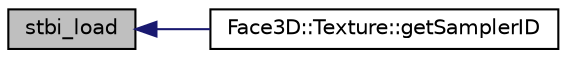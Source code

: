 digraph "stbi_load"
{
  edge [fontname="Helvetica",fontsize="10",labelfontname="Helvetica",labelfontsize="10"];
  node [fontname="Helvetica",fontsize="10",shape=record];
  rankdir="LR";
  Node1 [label="stbi_load",height=0.2,width=0.4,color="black", fillcolor="grey75", style="filled", fontcolor="black"];
  Node1 -> Node2 [dir="back",color="midnightblue",fontsize="10",style="solid"];
  Node2 [label="Face3D::Texture::getSamplerID",height=0.2,width=0.4,color="black", fillcolor="white", style="filled",URL="$class_face3_d_1_1_texture.html#ac579a87306902c623255a446c26f14b9"];
}
